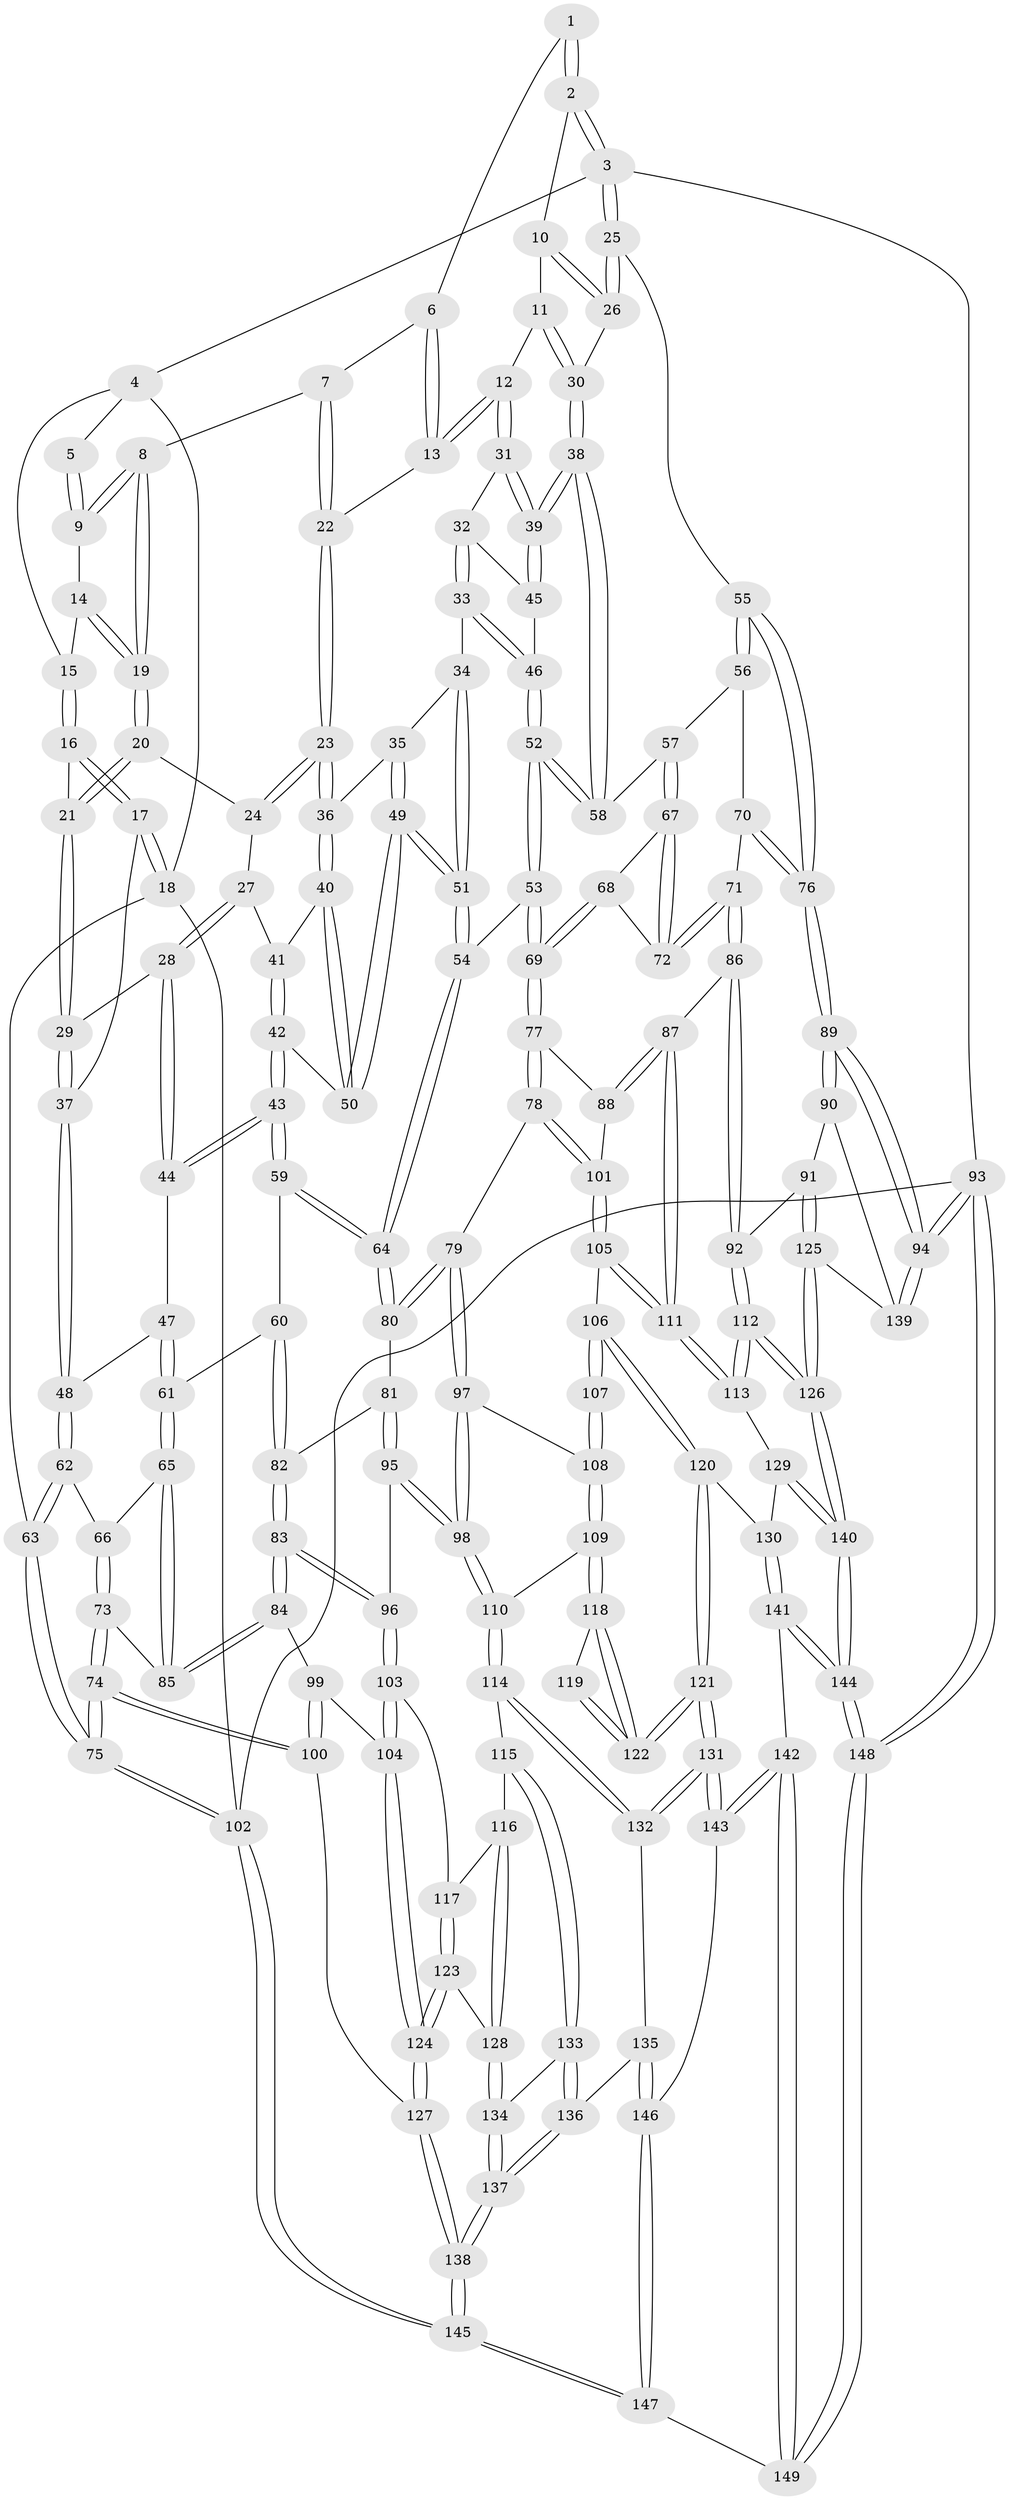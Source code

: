// coarse degree distribution, {4: 0.45161290322580644, 5: 0.3548387096774194, 8: 0.010752688172043012, 2: 0.03225806451612903, 3: 0.053763440860215055, 6: 0.0967741935483871}
// Generated by graph-tools (version 1.1) at 2025/42/03/06/25 10:42:36]
// undirected, 149 vertices, 369 edges
graph export_dot {
graph [start="1"]
  node [color=gray90,style=filled];
  1 [pos="+0.696910963537266+0"];
  2 [pos="+0.8731839967690515+0"];
  3 [pos="+1+0"];
  4 [pos="+0.21373634909373052+0"];
  5 [pos="+0.45714116152503725+0"];
  6 [pos="+0.6664015987252934+0"];
  7 [pos="+0.5147218608092035+0.07810019987656876"];
  8 [pos="+0.4749462607281289+0.05906843402978925"];
  9 [pos="+0.47204402197242445+0.049695691989462845"];
  10 [pos="+0.8556272889629458+0.06603494259555644"];
  11 [pos="+0.742040603588184+0.15624092808226403"];
  12 [pos="+0.6777487954475294+0.16366181287960405"];
  13 [pos="+0.6481847691293254+0.1482470435754424"];
  14 [pos="+0.34856775341920637+0.02717386971720714"];
  15 [pos="+0.2165685741581149+0"];
  16 [pos="+0.18256687380525133+0.08472157297679579"];
  17 [pos="+0.03743581568569049+0.1495247370565309"];
  18 [pos="+0+0.13795140188665675"];
  19 [pos="+0.40068361154063004+0.13028636421694229"];
  20 [pos="+0.39352126337697096+0.14722958144249904"];
  21 [pos="+0.22220806275734936+0.13987351376964655"];
  22 [pos="+0.5864784707689876+0.1606483258064895"];
  23 [pos="+0.5158214842713773+0.24139710567027242"];
  24 [pos="+0.40069193051352703+0.1614771961964745"];
  25 [pos="+1+0.2342678170583999"];
  26 [pos="+0.9562848183407867+0.1932835256764474"];
  27 [pos="+0.3497477725786826+0.26979088467341666"];
  28 [pos="+0.28572825261240137+0.2677007227591643"];
  29 [pos="+0.23186953385801634+0.21508528786980174"];
  30 [pos="+0.8502643536091019+0.2917657836774075"];
  31 [pos="+0.6883287326068501+0.2589586455689576"];
  32 [pos="+0.6705359898518697+0.28446899081354515"];
  33 [pos="+0.6282406861517891+0.32410857796829734"];
  34 [pos="+0.6014816828247906+0.3246937379655855"];
  35 [pos="+0.5443646139499537+0.2807653377433321"];
  36 [pos="+0.5141028517163887+0.25566442275513845"];
  37 [pos="+0.11526543199454085+0.35073777447231835"];
  38 [pos="+0.8294466834348969+0.3564052067402606"];
  39 [pos="+0.8072728127465985+0.3436400143123245"];
  40 [pos="+0.5081511842669689+0.2625780745499263"];
  41 [pos="+0.35542828626729467+0.27437425114062847"];
  42 [pos="+0.40234354975424824+0.39439574906767155"];
  43 [pos="+0.37241883935285014+0.43842713479020906"];
  44 [pos="+0.2757357068374659+0.3724106817617914"];
  45 [pos="+0.6967472041175677+0.33216043657326894"];
  46 [pos="+0.6699326045087589+0.37456542043094376"];
  47 [pos="+0.20714838226719462+0.3892757423902156"];
  48 [pos="+0.10522235807303938+0.39435055973738387"];
  49 [pos="+0.5512901304857102+0.42527759116511926"];
  50 [pos="+0.46508474507711883+0.3583645035714481"];
  51 [pos="+0.5691930586948813+0.44053775223596403"];
  52 [pos="+0.7169909569077487+0.46625886659729726"];
  53 [pos="+0.7047689712141252+0.48228854612022243"];
  54 [pos="+0.5873589452744669+0.4872610548967756"];
  55 [pos="+1+0.36923161348635863"];
  56 [pos="+0.9062789645559711+0.4116744825531486"];
  57 [pos="+0.8644166503467788+0.41023987225411657"];
  58 [pos="+0.8331686131525305+0.3915020495624824"];
  59 [pos="+0.3727219637628019+0.4508510615706993"];
  60 [pos="+0.30108242995102735+0.5202363804618603"];
  61 [pos="+0.2941091217549189+0.5224158003070937"];
  62 [pos="+0.09961001933198405+0.40073260314330844"];
  63 [pos="+0+0.4833640440458079"];
  64 [pos="+0.5081286136825676+0.5630015066544867"];
  65 [pos="+0.2538116058325736+0.5422210535161931"];
  66 [pos="+0.14059745685340935+0.45552204809604563"];
  67 [pos="+0.8675589215438735+0.4279584958288826"];
  68 [pos="+0.818228671273216+0.5600540002925818"];
  69 [pos="+0.7317624576930791+0.570356556567719"];
  70 [pos="+0.9855225669889911+0.5452268001431416"];
  71 [pos="+0.9052791144818347+0.5754739189071498"];
  72 [pos="+0.8993959289190719+0.5665708751247345"];
  73 [pos="+0.13938937265437143+0.6411217382434039"];
  74 [pos="+0+0.7390214335711734"];
  75 [pos="+0+0.738378392896946"];
  76 [pos="+1+0.534434976934563"];
  77 [pos="+0.7326228049032127+0.6315024462146327"];
  78 [pos="+0.5490920433047529+0.6640180743373886"];
  79 [pos="+0.5284562135613794+0.6583898155298701"];
  80 [pos="+0.5043926167506946+0.6049768580296438"];
  81 [pos="+0.4049021663404106+0.626692031571381"];
  82 [pos="+0.36499690318740463+0.6205119561173826"];
  83 [pos="+0.27293327014803737+0.6928274642866399"];
  84 [pos="+0.26661406006143445+0.6896516960054486"];
  85 [pos="+0.2133074039478927+0.6332424159828083"];
  86 [pos="+0.8959993266182549+0.6936707455062442"];
  87 [pos="+0.7997147183334707+0.7000771498246507"];
  88 [pos="+0.7472499431417472+0.6530560536085928"];
  89 [pos="+1+0.7410124151673472"];
  90 [pos="+1+0.7382954224496063"];
  91 [pos="+0.9562021065377725+0.7268280661232494"];
  92 [pos="+0.9009364702248718+0.6968272390222869"];
  93 [pos="+1+1"];
  94 [pos="+1+0.9184212921464565"];
  95 [pos="+0.3675318347491747+0.7300637503749373"];
  96 [pos="+0.30522598165243137+0.7376337556688908"];
  97 [pos="+0.5138515292262873+0.6911427291837964"];
  98 [pos="+0.466876119823907+0.764063392245588"];
  99 [pos="+0.2201652626515327+0.7369003292318574"];
  100 [pos="+0.09627263735862093+0.8165277656542714"];
  101 [pos="+0.6374164974336655+0.7564962482668327"];
  102 [pos="+0+1"];
  103 [pos="+0.30399529586004903+0.7528912288763685"];
  104 [pos="+0.22198433693003217+0.814889153149126"];
  105 [pos="+0.6491911988115576+0.7978368150173468"];
  106 [pos="+0.6475278880897355+0.8001859573237973"];
  107 [pos="+0.5920887515362692+0.7997959313792059"];
  108 [pos="+0.5758878748879228+0.7881034603985607"];
  109 [pos="+0.5076323565385826+0.8211791152385789"];
  110 [pos="+0.4662646927006134+0.7834745677472489"];
  111 [pos="+0.7595045751152142+0.7927950776920509"];
  112 [pos="+0.8160800048730026+0.8982128651056489"];
  113 [pos="+0.7687599433146585+0.8263021271240037"];
  114 [pos="+0.43378876777885855+0.8216727073716803"];
  115 [pos="+0.3692764134216258+0.8376390044695063"];
  116 [pos="+0.324860117759297+0.8045914156791573"];
  117 [pos="+0.3152772538144504+0.7871897851845783"];
  118 [pos="+0.509981829108525+0.8238827069209937"];
  119 [pos="+0.590880009732678+0.80078872531561"];
  120 [pos="+0.6320896377097525+0.8771107219134925"];
  121 [pos="+0.5516237593768817+0.8936001427812964"];
  122 [pos="+0.5404284614992739+0.8683035784162824"];
  123 [pos="+0.2346802154095537+0.864347817831376"];
  124 [pos="+0.1802178534372095+0.8607440499150268"];
  125 [pos="+0.8710580845904501+0.9276918314839154"];
  126 [pos="+0.8425492588114919+0.9482777300762028"];
  127 [pos="+0.1713496735305549+0.8636587560064859"];
  128 [pos="+0.28206711986581645+0.8775733438203653"];
  129 [pos="+0.6782968906136376+0.8910780497328075"];
  130 [pos="+0.6496322731413997+0.8938399114957976"];
  131 [pos="+0.5242404139440765+0.9450312690717568"];
  132 [pos="+0.43906538367259074+0.8690802114306486"];
  133 [pos="+0.3568467505643549+0.879077279503376"];
  134 [pos="+0.2998919128530024+0.8975113756393165"];
  135 [pos="+0.40439230144842864+0.9312007152607702"];
  136 [pos="+0.3836410898070329+0.9257692994557944"];
  137 [pos="+0.2938519470376872+0.9894197590653343"];
  138 [pos="+0.22181034576447692+1"];
  139 [pos="+0.9007133856324843+0.9237695363789054"];
  140 [pos="+0.8351688808719718+0.9702717428339305"];
  141 [pos="+0.6582258211396724+0.9568745378396307"];
  142 [pos="+0.5208215567269274+0.9934974093659559"];
  143 [pos="+0.5176860824458501+0.9783339007062336"];
  144 [pos="+0.8079761888239095+1"];
  145 [pos="+0.2002953051534996+1"];
  146 [pos="+0.406768274112713+0.9339953087509715"];
  147 [pos="+0.3341359965829885+1"];
  148 [pos="+0.8194407409461215+1"];
  149 [pos="+0.500585258473872+1"];
  1 -- 2;
  1 -- 2;
  1 -- 6;
  2 -- 3;
  2 -- 3;
  2 -- 10;
  3 -- 4;
  3 -- 25;
  3 -- 25;
  3 -- 93;
  4 -- 5;
  4 -- 15;
  4 -- 18;
  5 -- 9;
  5 -- 9;
  6 -- 7;
  6 -- 13;
  6 -- 13;
  7 -- 8;
  7 -- 22;
  7 -- 22;
  8 -- 9;
  8 -- 9;
  8 -- 19;
  8 -- 19;
  9 -- 14;
  10 -- 11;
  10 -- 26;
  10 -- 26;
  11 -- 12;
  11 -- 30;
  11 -- 30;
  12 -- 13;
  12 -- 13;
  12 -- 31;
  12 -- 31;
  13 -- 22;
  14 -- 15;
  14 -- 19;
  14 -- 19;
  15 -- 16;
  15 -- 16;
  16 -- 17;
  16 -- 17;
  16 -- 21;
  17 -- 18;
  17 -- 18;
  17 -- 37;
  18 -- 63;
  18 -- 102;
  19 -- 20;
  19 -- 20;
  20 -- 21;
  20 -- 21;
  20 -- 24;
  21 -- 29;
  21 -- 29;
  22 -- 23;
  22 -- 23;
  23 -- 24;
  23 -- 24;
  23 -- 36;
  23 -- 36;
  24 -- 27;
  25 -- 26;
  25 -- 26;
  25 -- 55;
  26 -- 30;
  27 -- 28;
  27 -- 28;
  27 -- 41;
  28 -- 29;
  28 -- 44;
  28 -- 44;
  29 -- 37;
  29 -- 37;
  30 -- 38;
  30 -- 38;
  31 -- 32;
  31 -- 39;
  31 -- 39;
  32 -- 33;
  32 -- 33;
  32 -- 45;
  33 -- 34;
  33 -- 46;
  33 -- 46;
  34 -- 35;
  34 -- 51;
  34 -- 51;
  35 -- 36;
  35 -- 49;
  35 -- 49;
  36 -- 40;
  36 -- 40;
  37 -- 48;
  37 -- 48;
  38 -- 39;
  38 -- 39;
  38 -- 58;
  38 -- 58;
  39 -- 45;
  39 -- 45;
  40 -- 41;
  40 -- 50;
  40 -- 50;
  41 -- 42;
  41 -- 42;
  42 -- 43;
  42 -- 43;
  42 -- 50;
  43 -- 44;
  43 -- 44;
  43 -- 59;
  43 -- 59;
  44 -- 47;
  45 -- 46;
  46 -- 52;
  46 -- 52;
  47 -- 48;
  47 -- 61;
  47 -- 61;
  48 -- 62;
  48 -- 62;
  49 -- 50;
  49 -- 50;
  49 -- 51;
  49 -- 51;
  51 -- 54;
  51 -- 54;
  52 -- 53;
  52 -- 53;
  52 -- 58;
  52 -- 58;
  53 -- 54;
  53 -- 69;
  53 -- 69;
  54 -- 64;
  54 -- 64;
  55 -- 56;
  55 -- 56;
  55 -- 76;
  55 -- 76;
  56 -- 57;
  56 -- 70;
  57 -- 58;
  57 -- 67;
  57 -- 67;
  59 -- 60;
  59 -- 64;
  59 -- 64;
  60 -- 61;
  60 -- 82;
  60 -- 82;
  61 -- 65;
  61 -- 65;
  62 -- 63;
  62 -- 63;
  62 -- 66;
  63 -- 75;
  63 -- 75;
  64 -- 80;
  64 -- 80;
  65 -- 66;
  65 -- 85;
  65 -- 85;
  66 -- 73;
  66 -- 73;
  67 -- 68;
  67 -- 72;
  67 -- 72;
  68 -- 69;
  68 -- 69;
  68 -- 72;
  69 -- 77;
  69 -- 77;
  70 -- 71;
  70 -- 76;
  70 -- 76;
  71 -- 72;
  71 -- 72;
  71 -- 86;
  71 -- 86;
  73 -- 74;
  73 -- 74;
  73 -- 85;
  74 -- 75;
  74 -- 75;
  74 -- 100;
  74 -- 100;
  75 -- 102;
  75 -- 102;
  76 -- 89;
  76 -- 89;
  77 -- 78;
  77 -- 78;
  77 -- 88;
  78 -- 79;
  78 -- 101;
  78 -- 101;
  79 -- 80;
  79 -- 80;
  79 -- 97;
  79 -- 97;
  80 -- 81;
  81 -- 82;
  81 -- 95;
  81 -- 95;
  82 -- 83;
  82 -- 83;
  83 -- 84;
  83 -- 84;
  83 -- 96;
  83 -- 96;
  84 -- 85;
  84 -- 85;
  84 -- 99;
  86 -- 87;
  86 -- 92;
  86 -- 92;
  87 -- 88;
  87 -- 88;
  87 -- 111;
  87 -- 111;
  88 -- 101;
  89 -- 90;
  89 -- 90;
  89 -- 94;
  89 -- 94;
  90 -- 91;
  90 -- 139;
  91 -- 92;
  91 -- 125;
  91 -- 125;
  92 -- 112;
  92 -- 112;
  93 -- 94;
  93 -- 94;
  93 -- 148;
  93 -- 148;
  93 -- 102;
  94 -- 139;
  94 -- 139;
  95 -- 96;
  95 -- 98;
  95 -- 98;
  96 -- 103;
  96 -- 103;
  97 -- 98;
  97 -- 98;
  97 -- 108;
  98 -- 110;
  98 -- 110;
  99 -- 100;
  99 -- 100;
  99 -- 104;
  100 -- 127;
  101 -- 105;
  101 -- 105;
  102 -- 145;
  102 -- 145;
  103 -- 104;
  103 -- 104;
  103 -- 117;
  104 -- 124;
  104 -- 124;
  105 -- 106;
  105 -- 111;
  105 -- 111;
  106 -- 107;
  106 -- 107;
  106 -- 120;
  106 -- 120;
  107 -- 108;
  107 -- 108;
  108 -- 109;
  108 -- 109;
  109 -- 110;
  109 -- 118;
  109 -- 118;
  110 -- 114;
  110 -- 114;
  111 -- 113;
  111 -- 113;
  112 -- 113;
  112 -- 113;
  112 -- 126;
  112 -- 126;
  113 -- 129;
  114 -- 115;
  114 -- 132;
  114 -- 132;
  115 -- 116;
  115 -- 133;
  115 -- 133;
  116 -- 117;
  116 -- 128;
  116 -- 128;
  117 -- 123;
  117 -- 123;
  118 -- 119;
  118 -- 122;
  118 -- 122;
  119 -- 122;
  119 -- 122;
  120 -- 121;
  120 -- 121;
  120 -- 130;
  121 -- 122;
  121 -- 122;
  121 -- 131;
  121 -- 131;
  123 -- 124;
  123 -- 124;
  123 -- 128;
  124 -- 127;
  124 -- 127;
  125 -- 126;
  125 -- 126;
  125 -- 139;
  126 -- 140;
  126 -- 140;
  127 -- 138;
  127 -- 138;
  128 -- 134;
  128 -- 134;
  129 -- 130;
  129 -- 140;
  129 -- 140;
  130 -- 141;
  130 -- 141;
  131 -- 132;
  131 -- 132;
  131 -- 143;
  131 -- 143;
  132 -- 135;
  133 -- 134;
  133 -- 136;
  133 -- 136;
  134 -- 137;
  134 -- 137;
  135 -- 136;
  135 -- 146;
  135 -- 146;
  136 -- 137;
  136 -- 137;
  137 -- 138;
  137 -- 138;
  138 -- 145;
  138 -- 145;
  140 -- 144;
  140 -- 144;
  141 -- 142;
  141 -- 144;
  141 -- 144;
  142 -- 143;
  142 -- 143;
  142 -- 149;
  142 -- 149;
  143 -- 146;
  144 -- 148;
  144 -- 148;
  145 -- 147;
  145 -- 147;
  146 -- 147;
  146 -- 147;
  147 -- 149;
  148 -- 149;
  148 -- 149;
}
